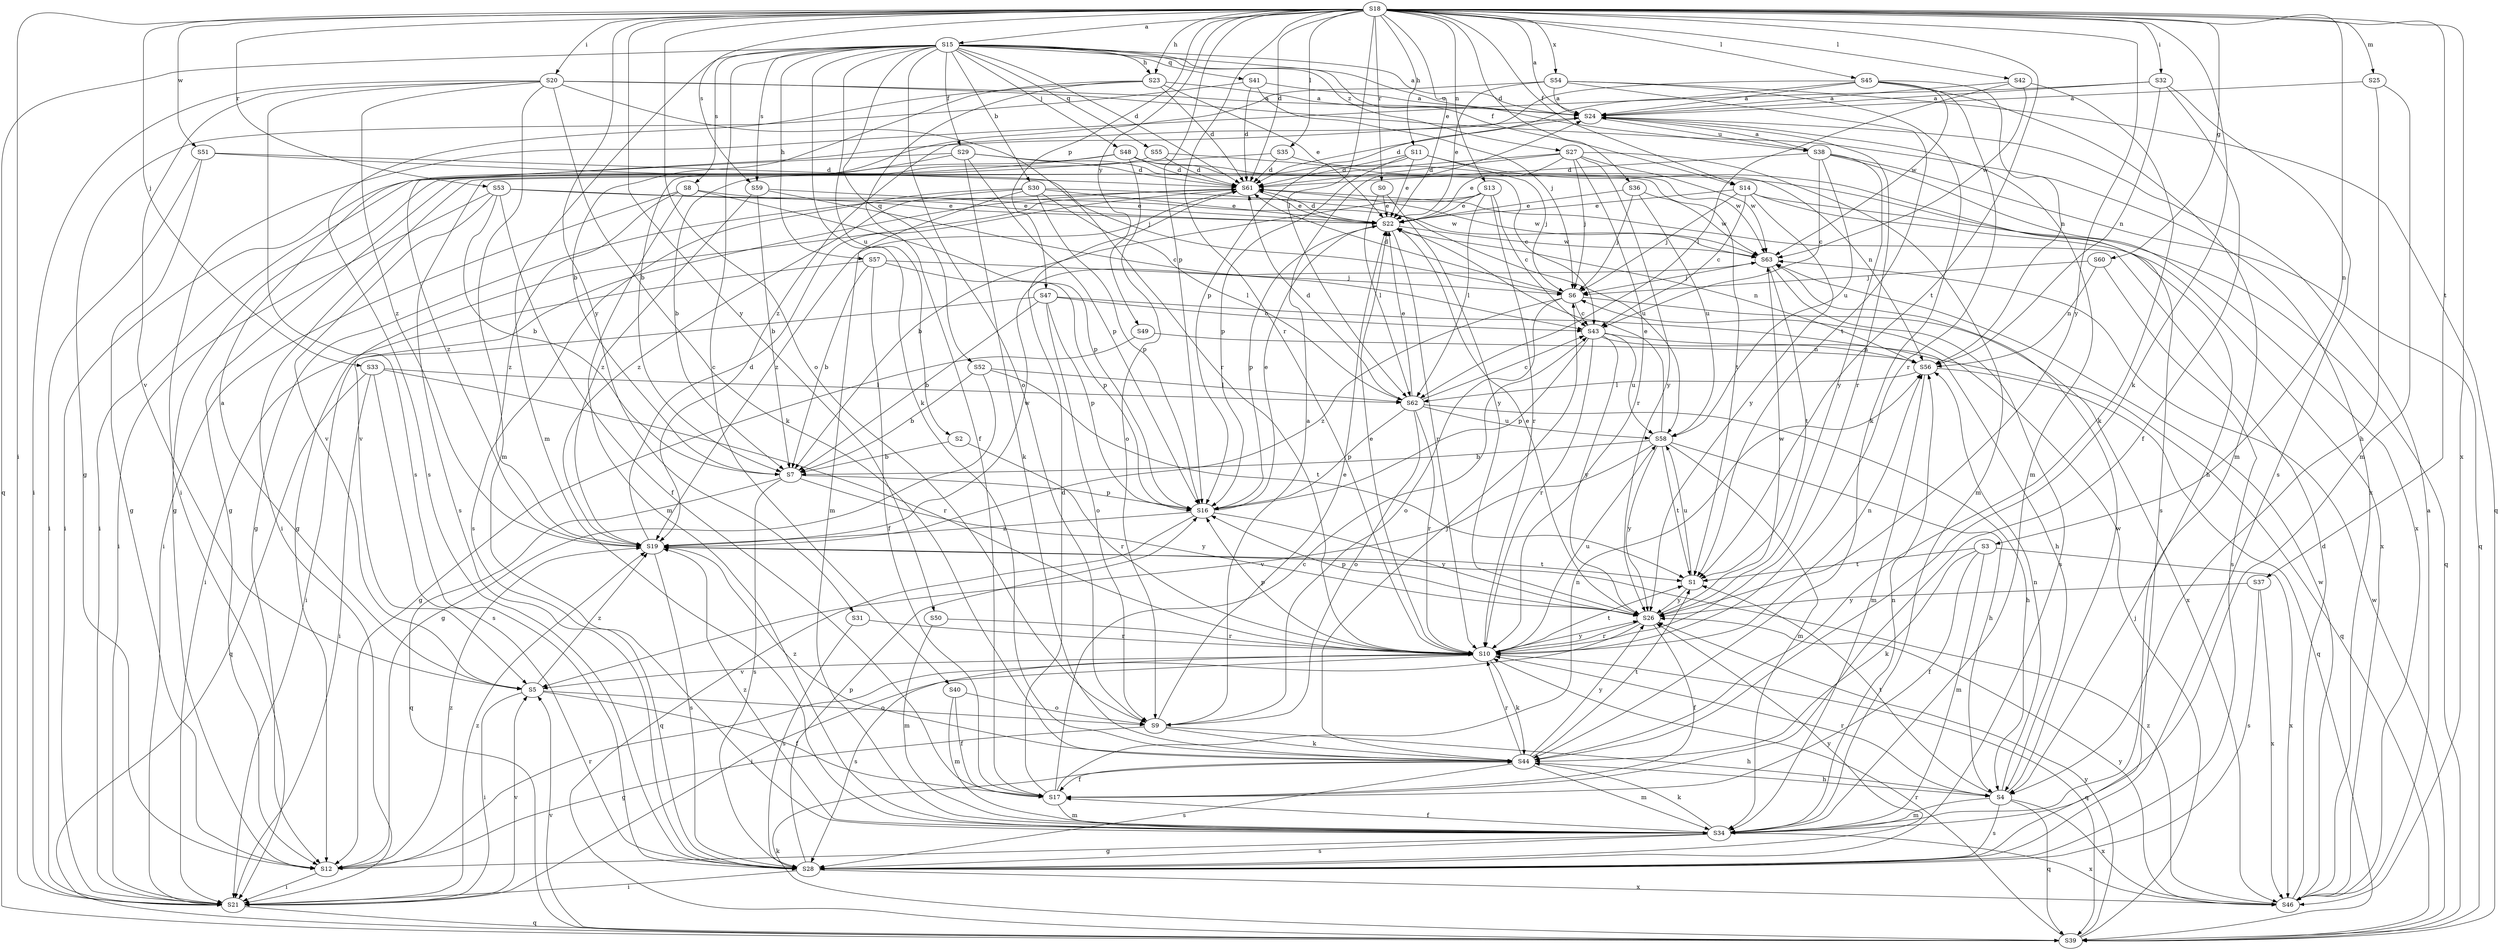 strict digraph  {
S18;
S15;
S24;
S30;
S7;
S40;
S43;
S36;
S61;
S22;
S14;
S29;
S17;
S60;
S12;
S11;
S23;
S57;
S4;
S32;
S20;
S21;
S33;
S48;
S6;
S44;
S35;
S42;
S45;
S62;
S25;
S34;
S13;
S3;
S56;
S9;
S47;
S16;
S41;
S52;
S55;
S39;
S53;
S0;
S10;
S59;
S8;
S28;
S37;
S1;
S2;
S38;
S58;
S5;
S51;
S63;
S54;
S46;
S50;
S31;
S49;
S26;
S27;
S19;
S18 -> S15  [label=a];
S18 -> S24  [label=a];
S18 -> S36  [label=d];
S18 -> S61  [label=d];
S18 -> S22  [label=e];
S18 -> S14  [label=f];
S18 -> S60  [label=g];
S18 -> S11  [label=h];
S18 -> S23  [label=h];
S18 -> S32  [label=i];
S18 -> S20  [label=i];
S18 -> S21  [label=i];
S18 -> S33  [label=j];
S18 -> S44  [label=k];
S18 -> S35  [label=l];
S18 -> S42  [label=l];
S18 -> S45  [label=l];
S18 -> S62  [label=l];
S18 -> S25  [label=m];
S18 -> S13  [label=n];
S18 -> S3  [label=n];
S18 -> S9  [label=o];
S18 -> S47  [label=p];
S18 -> S16  [label=p];
S18 -> S53  [label=r];
S18 -> S0  [label=r];
S18 -> S10  [label=r];
S18 -> S59  [label=s];
S18 -> S37  [label=t];
S18 -> S1  [label=t];
S18 -> S51  [label=w];
S18 -> S54  [label=x];
S18 -> S46  [label=x];
S18 -> S50  [label=y];
S18 -> S31  [label=y];
S18 -> S49  [label=y];
S18 -> S26  [label=y];
S15 -> S24  [label=a];
S15 -> S30  [label=b];
S15 -> S40  [label=c];
S15 -> S61  [label=d];
S15 -> S14  [label=f];
S15 -> S29  [label=f];
S15 -> S23  [label=h];
S15 -> S57  [label=h];
S15 -> S48  [label=j];
S15 -> S44  [label=k];
S15 -> S34  [label=m];
S15 -> S9  [label=o];
S15 -> S41  [label=q];
S15 -> S52  [label=q];
S15 -> S55  [label=q];
S15 -> S39  [label=q];
S15 -> S59  [label=s];
S15 -> S8  [label=s];
S15 -> S2  [label=u];
S15 -> S38  [label=u];
S15 -> S27  [label=z];
S24 -> S61  [label=d];
S24 -> S34  [label=m];
S24 -> S10  [label=r];
S24 -> S38  [label=u];
S30 -> S22  [label=e];
S30 -> S62  [label=l];
S30 -> S34  [label=m];
S30 -> S16  [label=p];
S30 -> S28  [label=s];
S30 -> S58  [label=u];
S30 -> S19  [label=z];
S7 -> S16  [label=p];
S7 -> S39  [label=q];
S7 -> S28  [label=s];
S7 -> S26  [label=y];
S40 -> S17  [label=f];
S40 -> S34  [label=m];
S40 -> S9  [label=o];
S43 -> S56  [label=n];
S43 -> S16  [label=p];
S43 -> S39  [label=q];
S43 -> S10  [label=r];
S43 -> S58  [label=u];
S43 -> S26  [label=y];
S36 -> S22  [label=e];
S36 -> S6  [label=j];
S36 -> S58  [label=u];
S36 -> S63  [label=w];
S61 -> S22  [label=e];
S61 -> S12  [label=g];
S61 -> S5  [label=v];
S61 -> S63  [label=w];
S61 -> S19  [label=z];
S22 -> S61  [label=d];
S22 -> S56  [label=n];
S22 -> S16  [label=p];
S22 -> S10  [label=r];
S22 -> S63  [label=w];
S14 -> S43  [label=c];
S14 -> S22  [label=e];
S14 -> S6  [label=j];
S14 -> S39  [label=q];
S14 -> S46  [label=x];
S14 -> S26  [label=y];
S29 -> S61  [label=d];
S29 -> S21  [label=i];
S29 -> S44  [label=k];
S29 -> S16  [label=p];
S29 -> S1  [label=t];
S29 -> S19  [label=z];
S17 -> S43  [label=c];
S17 -> S61  [label=d];
S17 -> S34  [label=m];
S17 -> S56  [label=n];
S60 -> S6  [label=j];
S60 -> S56  [label=n];
S60 -> S28  [label=s];
S12 -> S21  [label=i];
S12 -> S10  [label=r];
S12 -> S19  [label=z];
S11 -> S61  [label=d];
S11 -> S22  [label=e];
S11 -> S21  [label=i];
S11 -> S6  [label=j];
S11 -> S16  [label=p];
S11 -> S28  [label=s];
S23 -> S24  [label=a];
S23 -> S7  [label=b];
S23 -> S61  [label=d];
S23 -> S22  [label=e];
S23 -> S17  [label=f];
S23 -> S28  [label=s];
S57 -> S7  [label=b];
S57 -> S17  [label=f];
S57 -> S21  [label=i];
S57 -> S6  [label=j];
S57 -> S16  [label=p];
S4 -> S34  [label=m];
S4 -> S56  [label=n];
S4 -> S39  [label=q];
S4 -> S10  [label=r];
S4 -> S28  [label=s];
S4 -> S1  [label=t];
S4 -> S63  [label=w];
S4 -> S46  [label=x];
S32 -> S24  [label=a];
S32 -> S17  [label=f];
S32 -> S21  [label=i];
S32 -> S56  [label=n];
S32 -> S28  [label=s];
S20 -> S24  [label=a];
S20 -> S21  [label=i];
S20 -> S44  [label=k];
S20 -> S34  [label=m];
S20 -> S10  [label=r];
S20 -> S28  [label=s];
S20 -> S5  [label=v];
S20 -> S46  [label=x];
S20 -> S19  [label=z];
S21 -> S39  [label=q];
S21 -> S5  [label=v];
S21 -> S19  [label=z];
S33 -> S21  [label=i];
S33 -> S62  [label=l];
S33 -> S39  [label=q];
S33 -> S10  [label=r];
S33 -> S28  [label=s];
S48 -> S7  [label=b];
S48 -> S43  [label=c];
S48 -> S61  [label=d];
S48 -> S4  [label=h];
S48 -> S21  [label=i];
S48 -> S9  [label=o];
S6 -> S43  [label=c];
S6 -> S61  [label=d];
S6 -> S9  [label=o];
S6 -> S46  [label=x];
S6 -> S19  [label=z];
S44 -> S17  [label=f];
S44 -> S4  [label=h];
S44 -> S6  [label=j];
S44 -> S34  [label=m];
S44 -> S10  [label=r];
S44 -> S28  [label=s];
S44 -> S1  [label=t];
S44 -> S26  [label=y];
S44 -> S19  [label=z];
S35 -> S61  [label=d];
S35 -> S12  [label=g];
S35 -> S63  [label=w];
S42 -> S24  [label=a];
S42 -> S44  [label=k];
S42 -> S62  [label=l];
S42 -> S63  [label=w];
S45 -> S24  [label=a];
S45 -> S34  [label=m];
S45 -> S56  [label=n];
S45 -> S16  [label=p];
S45 -> S10  [label=r];
S45 -> S63  [label=w];
S45 -> S19  [label=z];
S62 -> S43  [label=c];
S62 -> S61  [label=d];
S62 -> S22  [label=e];
S62 -> S4  [label=h];
S62 -> S9  [label=o];
S62 -> S16  [label=p];
S62 -> S10  [label=r];
S62 -> S58  [label=u];
S25 -> S24  [label=a];
S25 -> S4  [label=h];
S25 -> S34  [label=m];
S34 -> S17  [label=f];
S34 -> S12  [label=g];
S34 -> S44  [label=k];
S34 -> S56  [label=n];
S34 -> S28  [label=s];
S34 -> S46  [label=x];
S34 -> S19  [label=z];
S13 -> S7  [label=b];
S13 -> S43  [label=c];
S13 -> S22  [label=e];
S13 -> S12  [label=g];
S13 -> S62  [label=l];
S13 -> S10  [label=r];
S3 -> S17  [label=f];
S3 -> S44  [label=k];
S3 -> S34  [label=m];
S3 -> S1  [label=t];
S3 -> S46  [label=x];
S56 -> S62  [label=l];
S56 -> S34  [label=m];
S56 -> S39  [label=q];
S9 -> S24  [label=a];
S9 -> S22  [label=e];
S9 -> S12  [label=g];
S9 -> S4  [label=h];
S9 -> S44  [label=k];
S47 -> S7  [label=b];
S47 -> S43  [label=c];
S47 -> S4  [label=h];
S47 -> S21  [label=i];
S47 -> S9  [label=o];
S47 -> S16  [label=p];
S16 -> S22  [label=e];
S16 -> S39  [label=q];
S16 -> S26  [label=y];
S16 -> S19  [label=z];
S41 -> S24  [label=a];
S41 -> S61  [label=d];
S41 -> S12  [label=g];
S41 -> S6  [label=j];
S52 -> S7  [label=b];
S52 -> S12  [label=g];
S52 -> S62  [label=l];
S52 -> S1  [label=t];
S55 -> S61  [label=d];
S55 -> S12  [label=g];
S55 -> S56  [label=n];
S39 -> S6  [label=j];
S39 -> S44  [label=k];
S39 -> S10  [label=r];
S39 -> S5  [label=v];
S39 -> S63  [label=w];
S39 -> S26  [label=y];
S53 -> S7  [label=b];
S53 -> S22  [label=e];
S53 -> S17  [label=f];
S53 -> S21  [label=i];
S53 -> S5  [label=v];
S53 -> S63  [label=w];
S0 -> S22  [label=e];
S0 -> S62  [label=l];
S0 -> S26  [label=y];
S10 -> S22  [label=e];
S10 -> S44  [label=k];
S10 -> S56  [label=n];
S10 -> S16  [label=p];
S10 -> S39  [label=q];
S10 -> S28  [label=s];
S10 -> S1  [label=t];
S10 -> S58  [label=u];
S10 -> S5  [label=v];
S10 -> S26  [label=y];
S59 -> S7  [label=b];
S59 -> S43  [label=c];
S59 -> S22  [label=e];
S59 -> S19  [label=z];
S8 -> S22  [label=e];
S8 -> S21  [label=i];
S8 -> S34  [label=m];
S8 -> S16  [label=p];
S8 -> S19  [label=z];
S28 -> S21  [label=i];
S28 -> S16  [label=p];
S28 -> S46  [label=x];
S28 -> S26  [label=y];
S37 -> S28  [label=s];
S37 -> S46  [label=x];
S37 -> S26  [label=y];
S1 -> S58  [label=u];
S1 -> S26  [label=y];
S2 -> S7  [label=b];
S2 -> S10  [label=r];
S38 -> S24  [label=a];
S38 -> S43  [label=c];
S38 -> S61  [label=d];
S38 -> S39  [label=q];
S38 -> S58  [label=u];
S38 -> S46  [label=x];
S38 -> S26  [label=y];
S58 -> S7  [label=b];
S58 -> S22  [label=e];
S58 -> S4  [label=h];
S58 -> S34  [label=m];
S58 -> S1  [label=t];
S58 -> S5  [label=v];
S58 -> S26  [label=y];
S5 -> S24  [label=a];
S5 -> S17  [label=f];
S5 -> S21  [label=i];
S5 -> S9  [label=o];
S5 -> S19  [label=z];
S51 -> S61  [label=d];
S51 -> S12  [label=g];
S51 -> S21  [label=i];
S51 -> S6  [label=j];
S63 -> S6  [label=j];
S63 -> S28  [label=s];
S63 -> S1  [label=t];
S54 -> S24  [label=a];
S54 -> S7  [label=b];
S54 -> S22  [label=e];
S54 -> S44  [label=k];
S54 -> S39  [label=q];
S54 -> S1  [label=t];
S46 -> S24  [label=a];
S46 -> S61  [label=d];
S46 -> S63  [label=w];
S46 -> S26  [label=y];
S46 -> S19  [label=z];
S50 -> S34  [label=m];
S50 -> S10  [label=r];
S31 -> S10  [label=r];
S31 -> S28  [label=s];
S49 -> S12  [label=g];
S49 -> S56  [label=n];
S26 -> S22  [label=e];
S26 -> S17  [label=f];
S26 -> S21  [label=i];
S26 -> S16  [label=p];
S26 -> S10  [label=r];
S26 -> S63  [label=w];
S27 -> S61  [label=d];
S27 -> S22  [label=e];
S27 -> S6  [label=j];
S27 -> S34  [label=m];
S27 -> S10  [label=r];
S27 -> S28  [label=s];
S27 -> S63  [label=w];
S27 -> S26  [label=y];
S19 -> S61  [label=d];
S19 -> S28  [label=s];
S19 -> S1  [label=t];
S19 -> S63  [label=w];
}
